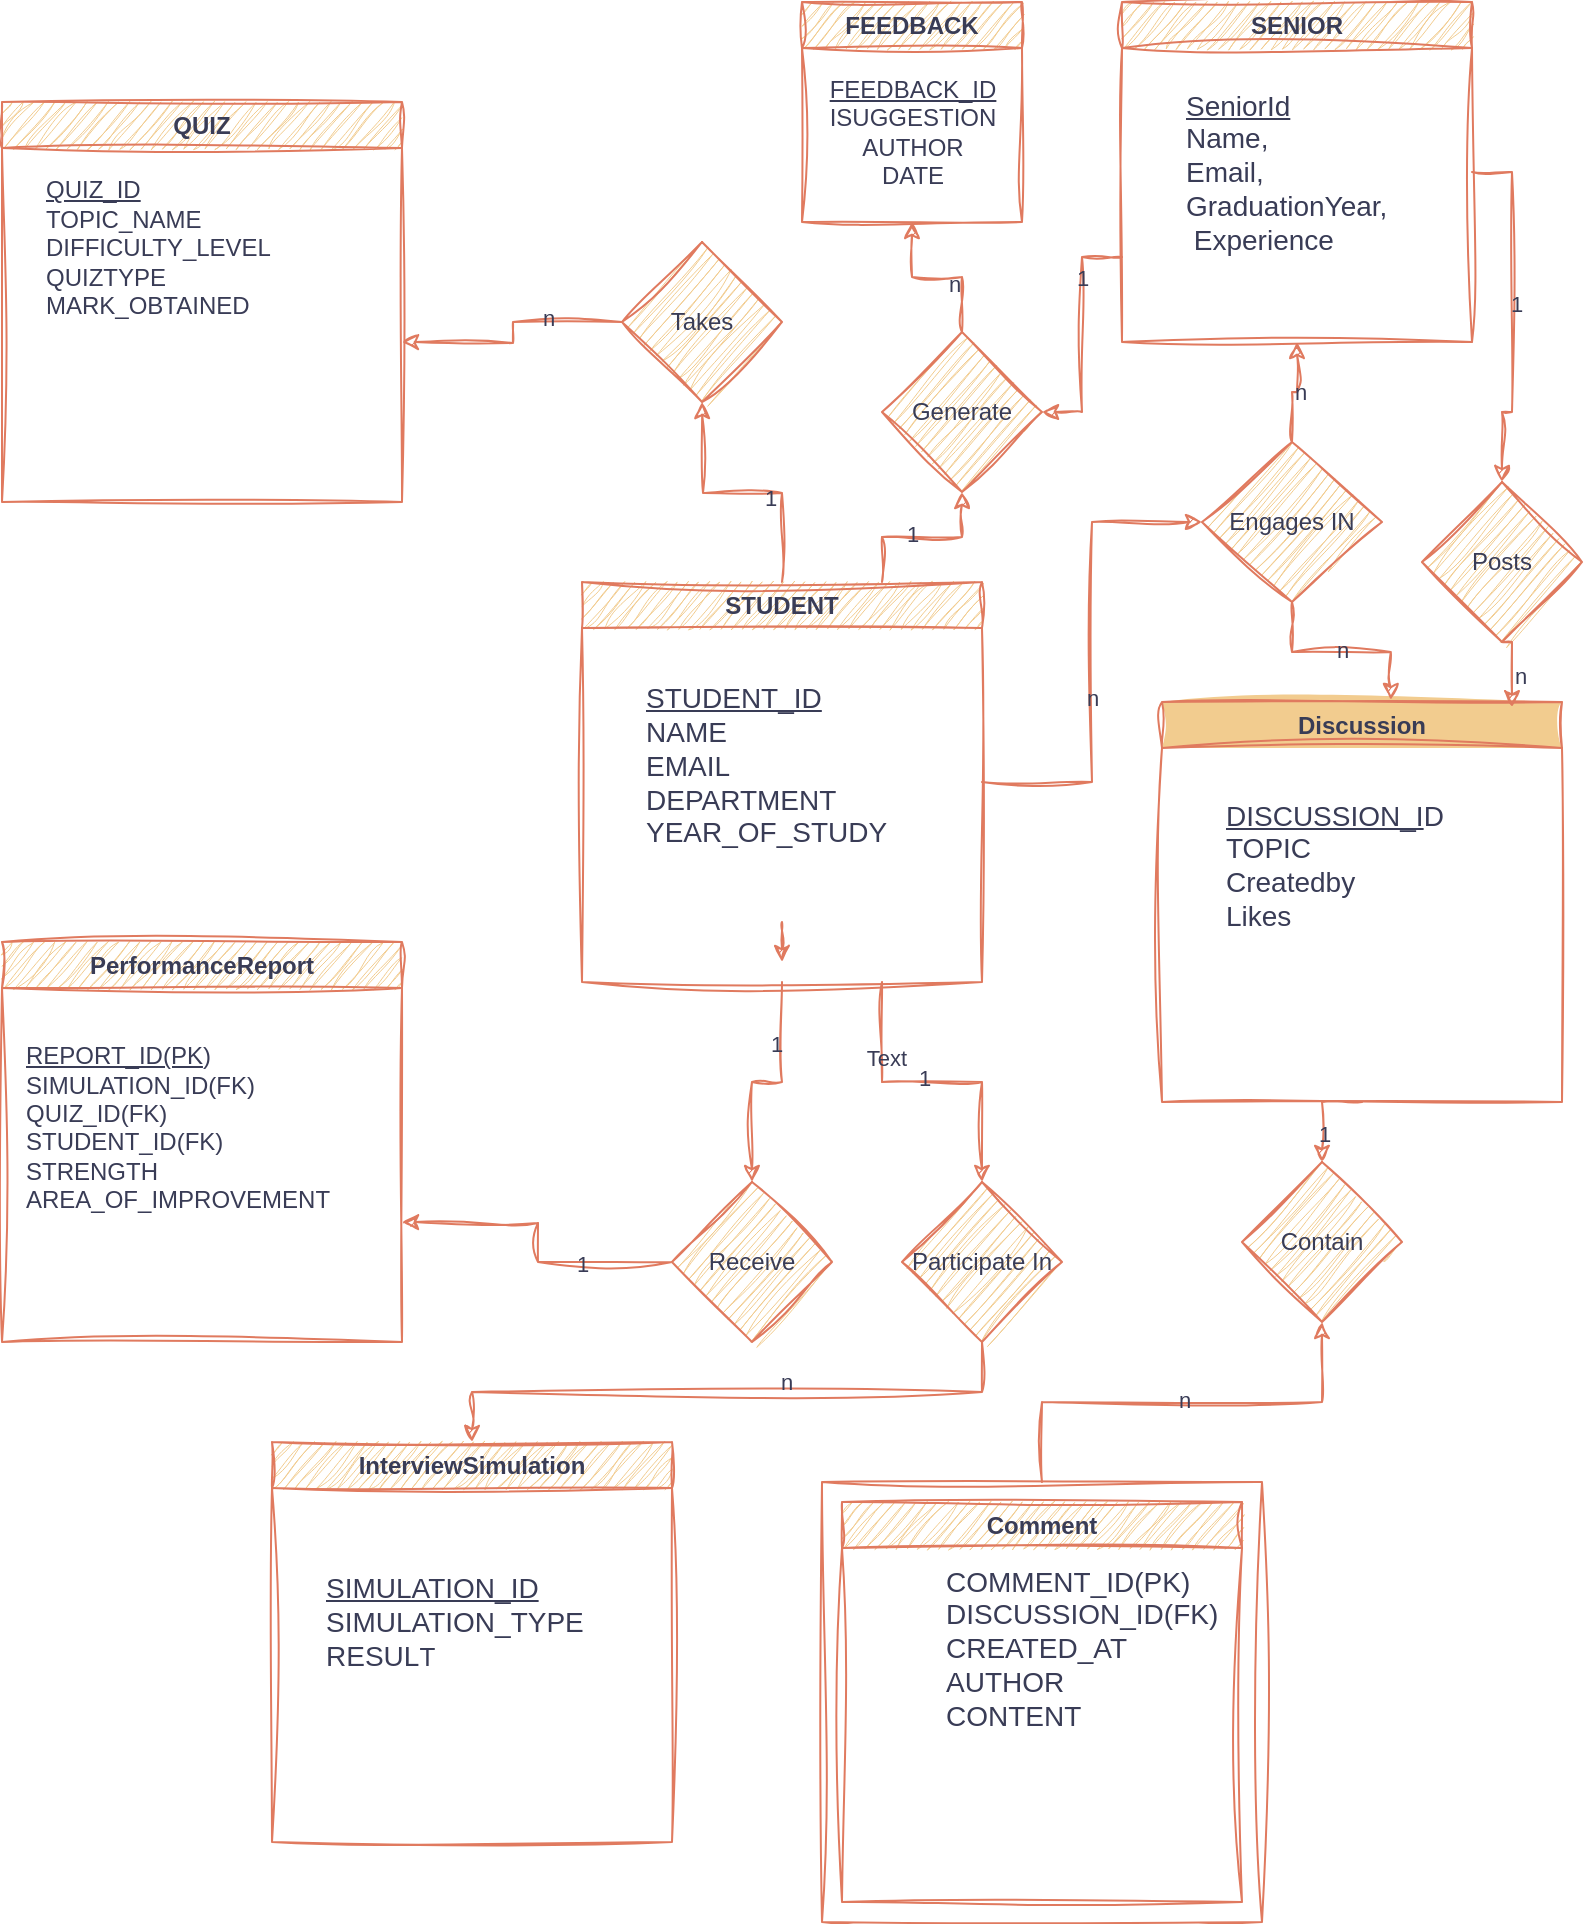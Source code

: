 <mxfile version="24.7.12">
  <diagram name="Page-1" id="dZ9XBWdYHqkn1CSvwAAR">
    <mxGraphModel dx="1945" dy="763" grid="0" gridSize="10" guides="0" tooltips="1" connect="1" arrows="1" fold="1" page="0" pageScale="1" pageWidth="850" pageHeight="1100" math="0" shadow="0">
      <root>
        <mxCell id="0" />
        <mxCell id="1" parent="0" />
        <mxCell id="OT3kzKYF2vSb8uT-g46G-15" style="edgeStyle=orthogonalEdgeStyle;rounded=0;orthogonalLoop=1;jettySize=auto;html=1;labelBackgroundColor=none;strokeColor=#E07A5F;fontColor=default;sketch=1;curveFitting=1;jiggle=2;" edge="1" parent="1" source="OT3kzKYF2vSb8uT-g46G-3">
          <mxGeometry relative="1" as="geometry">
            <mxPoint x="400.0" y="220" as="targetPoint" />
          </mxGeometry>
        </mxCell>
        <mxCell id="OT3kzKYF2vSb8uT-g46G-18" value="1" style="edgeLabel;html=1;align=center;verticalAlign=middle;resizable=0;points=[];labelBackgroundColor=none;fontColor=#393C56;sketch=1;curveFitting=1;jiggle=2;" vertex="1" connectable="0" parent="OT3kzKYF2vSb8uT-g46G-15">
          <mxGeometry x="-0.218" y="2" relative="1" as="geometry">
            <mxPoint as="offset" />
          </mxGeometry>
        </mxCell>
        <mxCell id="OT3kzKYF2vSb8uT-g46G-21" style="edgeStyle=orthogonalEdgeStyle;rounded=0;orthogonalLoop=1;jettySize=auto;html=1;entryX=0;entryY=0.5;entryDx=0;entryDy=0;labelBackgroundColor=none;strokeColor=#E07A5F;fontColor=default;sketch=1;curveFitting=1;jiggle=2;" edge="1" parent="1" source="OT3kzKYF2vSb8uT-g46G-3" target="OT3kzKYF2vSb8uT-g46G-22">
          <mxGeometry relative="1" as="geometry">
            <mxPoint x="600" y="280" as="targetPoint" />
          </mxGeometry>
        </mxCell>
        <mxCell id="OT3kzKYF2vSb8uT-g46G-26" value="n" style="edgeLabel;html=1;align=center;verticalAlign=middle;resizable=0;points=[];labelBackgroundColor=none;fontColor=#393C56;sketch=1;curveFitting=1;jiggle=2;" vertex="1" connectable="0" parent="OT3kzKYF2vSb8uT-g46G-21">
          <mxGeometry x="-0.192" relative="1" as="geometry">
            <mxPoint as="offset" />
          </mxGeometry>
        </mxCell>
        <mxCell id="OT3kzKYF2vSb8uT-g46G-33" style="edgeStyle=orthogonalEdgeStyle;rounded=0;orthogonalLoop=1;jettySize=auto;html=1;exitX=0.5;exitY=1;exitDx=0;exitDy=0;entryX=0.5;entryY=0;entryDx=0;entryDy=0;labelBackgroundColor=none;strokeColor=#E07A5F;fontColor=default;sketch=1;curveFitting=1;jiggle=2;" edge="1" parent="1" source="OT3kzKYF2vSb8uT-g46G-3" target="OT3kzKYF2vSb8uT-g46G-32">
          <mxGeometry relative="1" as="geometry" />
        </mxCell>
        <mxCell id="OT3kzKYF2vSb8uT-g46G-35" value="1" style="edgeLabel;html=1;align=center;verticalAlign=middle;resizable=0;points=[];labelBackgroundColor=none;fontColor=#393C56;sketch=1;curveFitting=1;jiggle=2;" vertex="1" connectable="0" parent="OT3kzKYF2vSb8uT-g46G-33">
          <mxGeometry x="-0.465" y="-3" relative="1" as="geometry">
            <mxPoint as="offset" />
          </mxGeometry>
        </mxCell>
        <mxCell id="OT3kzKYF2vSb8uT-g46G-56" style="edgeStyle=orthogonalEdgeStyle;rounded=0;orthogonalLoop=1;jettySize=auto;html=1;exitX=0.75;exitY=1;exitDx=0;exitDy=0;entryX=0.5;entryY=0;entryDx=0;entryDy=0;labelBackgroundColor=none;strokeColor=#E07A5F;fontColor=default;sketch=1;curveFitting=1;jiggle=2;" edge="1" parent="1" source="OT3kzKYF2vSb8uT-g46G-3" target="OT3kzKYF2vSb8uT-g46G-55">
          <mxGeometry relative="1" as="geometry" />
        </mxCell>
        <mxCell id="OT3kzKYF2vSb8uT-g46G-59" value="1" style="edgeLabel;html=1;align=center;verticalAlign=middle;resizable=0;points=[];labelBackgroundColor=none;fontColor=#393C56;sketch=1;curveFitting=1;jiggle=2;" vertex="1" connectable="0" parent="OT3kzKYF2vSb8uT-g46G-56">
          <mxGeometry x="-0.063" y="2" relative="1" as="geometry">
            <mxPoint as="offset" />
          </mxGeometry>
        </mxCell>
        <mxCell id="OT3kzKYF2vSb8uT-g46G-91" value="Text" style="edgeLabel;html=1;align=center;verticalAlign=middle;resizable=0;points=[];labelBackgroundColor=none;fontColor=#393C56;sketch=1;curveFitting=1;jiggle=2;" vertex="1" connectable="0" parent="OT3kzKYF2vSb8uT-g46G-56">
          <mxGeometry x="-0.498" y="2" relative="1" as="geometry">
            <mxPoint as="offset" />
          </mxGeometry>
        </mxCell>
        <mxCell id="OT3kzKYF2vSb8uT-g46G-89" style="edgeStyle=orthogonalEdgeStyle;rounded=0;orthogonalLoop=1;jettySize=auto;html=1;exitX=0.75;exitY=0;exitDx=0;exitDy=0;entryX=0.5;entryY=1;entryDx=0;entryDy=0;labelBackgroundColor=none;strokeColor=#E07A5F;fontColor=default;sketch=1;curveFitting=1;jiggle=2;" edge="1" parent="1" source="OT3kzKYF2vSb8uT-g46G-3" target="OT3kzKYF2vSb8uT-g46G-75">
          <mxGeometry relative="1" as="geometry" />
        </mxCell>
        <mxCell id="OT3kzKYF2vSb8uT-g46G-90" value="1" style="edgeLabel;html=1;align=center;verticalAlign=middle;resizable=0;points=[];labelBackgroundColor=none;fontColor=#393C56;sketch=1;curveFitting=1;jiggle=2;" vertex="1" connectable="0" parent="OT3kzKYF2vSb8uT-g46G-89">
          <mxGeometry x="-0.129" y="2" relative="1" as="geometry">
            <mxPoint as="offset" />
          </mxGeometry>
        </mxCell>
        <mxCell id="OT3kzKYF2vSb8uT-g46G-3" value="STUDENT" style="swimlane;whiteSpace=wrap;html=1;labelBackgroundColor=none;fillColor=#F2CC8F;strokeColor=#E07A5F;fontColor=#393C56;sketch=1;curveFitting=1;jiggle=2;" vertex="1" parent="1">
          <mxGeometry x="340" y="310" width="200" height="200" as="geometry">
            <mxRectangle x="160" y="50" width="100" height="30" as="alternateBounds" />
          </mxGeometry>
        </mxCell>
        <mxCell id="OT3kzKYF2vSb8uT-g46G-10" style="edgeStyle=orthogonalEdgeStyle;rounded=0;orthogonalLoop=1;jettySize=auto;html=1;labelBackgroundColor=none;strokeColor=#E07A5F;fontColor=default;sketch=1;curveFitting=1;jiggle=2;" edge="1" parent="OT3kzKYF2vSb8uT-g46G-3" source="OT3kzKYF2vSb8uT-g46G-4">
          <mxGeometry relative="1" as="geometry">
            <mxPoint x="100" y="190" as="targetPoint" />
          </mxGeometry>
        </mxCell>
        <mxCell id="OT3kzKYF2vSb8uT-g46G-4" value="&lt;p style=&quot;font-size: 14px;&quot;&gt;&lt;font style=&quot;font-size: 14px;&quot;&gt;&lt;u&gt;STUDENT_ID&lt;/u&gt;&lt;br&gt;&lt;/font&gt;&lt;font style=&quot;font-size: 14px;&quot;&gt;NAME&lt;br&gt;&lt;/font&gt;&lt;font style=&quot;font-size: 14px;&quot;&gt;EMAIL&lt;br&gt;&lt;/font&gt;&lt;font style=&quot;font-size: 14px;&quot;&gt;DEPARTMENT&lt;br&gt;&lt;/font&gt;&lt;font style=&quot;font-size: 14px;&quot;&gt;YEAR_OF_STUDY&lt;/font&gt;&lt;/p&gt;&lt;div style=&quot;font-size: 14px;&quot;&gt;&lt;div&gt;&lt;br&gt;&lt;/div&gt;&lt;/div&gt;" style="text;html=1;align=left;verticalAlign=middle;resizable=0;points=[];autosize=1;strokeColor=none;fillColor=none;labelBackgroundColor=none;fontColor=#393C56;sketch=1;curveFitting=1;jiggle=2;" vertex="1" parent="OT3kzKYF2vSb8uT-g46G-3">
          <mxGeometry x="30" y="30" width="140" height="140" as="geometry" />
        </mxCell>
        <mxCell id="OT3kzKYF2vSb8uT-g46G-51" style="edgeStyle=orthogonalEdgeStyle;rounded=0;orthogonalLoop=1;jettySize=auto;html=1;exitX=1;exitY=0.5;exitDx=0;exitDy=0;labelBackgroundColor=none;strokeColor=#E07A5F;fontColor=default;sketch=1;curveFitting=1;jiggle=2;" edge="1" parent="1" source="OT3kzKYF2vSb8uT-g46G-5" target="OT3kzKYF2vSb8uT-g46G-50">
          <mxGeometry relative="1" as="geometry" />
        </mxCell>
        <mxCell id="OT3kzKYF2vSb8uT-g46G-53" value="1" style="edgeLabel;html=1;align=center;verticalAlign=middle;resizable=0;points=[];labelBackgroundColor=none;fontColor=#393C56;sketch=1;curveFitting=1;jiggle=2;" vertex="1" connectable="0" parent="OT3kzKYF2vSb8uT-g46G-51">
          <mxGeometry x="-0.042" y="2" relative="1" as="geometry">
            <mxPoint as="offset" />
          </mxGeometry>
        </mxCell>
        <mxCell id="OT3kzKYF2vSb8uT-g46G-82" style="edgeStyle=orthogonalEdgeStyle;rounded=0;orthogonalLoop=1;jettySize=auto;html=1;exitX=0;exitY=0.75;exitDx=0;exitDy=0;labelBackgroundColor=none;strokeColor=#E07A5F;fontColor=default;sketch=1;curveFitting=1;jiggle=2;" edge="1" parent="1" source="OT3kzKYF2vSb8uT-g46G-5" target="OT3kzKYF2vSb8uT-g46G-75">
          <mxGeometry relative="1" as="geometry" />
        </mxCell>
        <mxCell id="OT3kzKYF2vSb8uT-g46G-86" value="1" style="edgeLabel;html=1;align=center;verticalAlign=middle;resizable=0;points=[];labelBackgroundColor=none;fontColor=#393C56;sketch=1;curveFitting=1;jiggle=2;" vertex="1" connectable="0" parent="OT3kzKYF2vSb8uT-g46G-82">
          <mxGeometry x="-0.486" relative="1" as="geometry">
            <mxPoint as="offset" />
          </mxGeometry>
        </mxCell>
        <mxCell id="OT3kzKYF2vSb8uT-g46G-5" value="SENIOR" style="swimlane;whiteSpace=wrap;html=1;startSize=23;labelBackgroundColor=none;fillColor=#F2CC8F;strokeColor=#E07A5F;fontColor=#393C56;sketch=1;curveFitting=1;jiggle=2;" vertex="1" parent="1">
          <mxGeometry x="610" y="20" width="175" height="170" as="geometry" />
        </mxCell>
        <mxCell id="OT3kzKYF2vSb8uT-g46G-63" value="&lt;div&gt;&lt;font style=&quot;font-size: 14px;&quot;&gt;&lt;u&gt;SeniorId&lt;/u&gt;&lt;/font&gt;&lt;/div&gt;&lt;font style=&quot;font-size: 14px;&quot;&gt;Name,&amp;nbsp;&lt;/font&gt;&lt;div style=&quot;font-size: 14px;&quot;&gt;&lt;font style=&quot;font-size: 14px;&quot;&gt;Email,&amp;nbsp;&lt;/font&gt;&lt;div style=&quot;&quot;&gt;&lt;font style=&quot;font-size: 14px;&quot;&gt;GraduationYear,&lt;/font&gt;&lt;div style=&quot;&quot;&gt;&lt;font style=&quot;font-size: 14px;&quot;&gt;&amp;nbsp;Experience&lt;/font&gt;&lt;/div&gt;&lt;/div&gt;&lt;/div&gt;" style="text;html=1;align=left;verticalAlign=middle;resizable=0;points=[];autosize=1;strokeColor=none;fillColor=none;labelBackgroundColor=none;fontColor=#393C56;sketch=1;curveFitting=1;jiggle=2;" vertex="1" parent="OT3kzKYF2vSb8uT-g46G-5">
          <mxGeometry x="30" y="35" width="120" height="100" as="geometry" />
        </mxCell>
        <mxCell id="OT3kzKYF2vSb8uT-g46G-6" value="InterviewSimulation" style="swimlane;whiteSpace=wrap;html=1;labelBackgroundColor=none;fillColor=#F2CC8F;strokeColor=#E07A5F;fontColor=#393C56;sketch=1;curveFitting=1;jiggle=2;" vertex="1" parent="1">
          <mxGeometry x="185" y="740" width="200" height="200" as="geometry" />
        </mxCell>
        <mxCell id="OT3kzKYF2vSb8uT-g46G-67" value="&lt;font style=&quot;font-size: 14px;&quot;&gt;&lt;u&gt;SIMULATION_ID&lt;/u&gt;&lt;/font&gt;&lt;div style=&quot;font-size: 14px;&quot;&gt;&lt;font style=&quot;font-size: 14px;&quot;&gt;SIMULATION_TYPE&lt;/font&gt;&lt;/div&gt;&lt;div style=&quot;font-size: 14px;&quot;&gt;&lt;font style=&quot;font-size: 14px;&quot;&gt;RESUL&lt;/font&gt;&lt;span style=&quot;font-size: 13px;&quot;&gt;T&lt;/span&gt;&lt;/div&gt;" style="text;html=1;align=left;verticalAlign=middle;resizable=0;points=[];autosize=1;strokeColor=none;fillColor=none;labelBackgroundColor=none;fontColor=#393C56;sketch=1;curveFitting=1;jiggle=2;" vertex="1" parent="OT3kzKYF2vSb8uT-g46G-6">
          <mxGeometry x="25" y="60" width="150" height="60" as="geometry" />
        </mxCell>
        <mxCell id="OT3kzKYF2vSb8uT-g46G-8" value="QUIZ" style="swimlane;whiteSpace=wrap;html=1;labelBackgroundColor=none;fillColor=#F2CC8F;strokeColor=#E07A5F;fontColor=#393C56;sketch=1;curveFitting=1;jiggle=2;" vertex="1" parent="1">
          <mxGeometry x="50" y="70" width="200" height="200" as="geometry" />
        </mxCell>
        <mxCell id="OT3kzKYF2vSb8uT-g46G-68" value="&lt;u&gt;QUIZ_ID&lt;/u&gt;&lt;div&gt;TOPIC_NAME&lt;/div&gt;&lt;div&gt;DIFFICULTY_LEVEL&lt;/div&gt;&lt;div&gt;QUIZTYPE&lt;/div&gt;&lt;div&gt;MARK_OBTAINED&lt;/div&gt;&lt;div&gt;&lt;br&gt;&lt;/div&gt;" style="text;html=1;align=left;verticalAlign=middle;resizable=0;points=[];autosize=1;strokeColor=none;fillColor=none;labelBackgroundColor=none;fontColor=#393C56;sketch=1;curveFitting=1;jiggle=2;" vertex="1" parent="OT3kzKYF2vSb8uT-g46G-8">
          <mxGeometry x="20" y="30" width="140" height="100" as="geometry" />
        </mxCell>
        <mxCell id="OT3kzKYF2vSb8uT-g46G-11" value="Comment" style="swimlane;whiteSpace=wrap;html=1;labelBackgroundColor=none;fillColor=#F2CC8F;strokeColor=#E07A5F;fontColor=#393C56;sketch=1;curveFitting=1;jiggle=2;" vertex="1" parent="1">
          <mxGeometry x="470" y="770" width="200" height="200" as="geometry" />
        </mxCell>
        <mxCell id="OT3kzKYF2vSb8uT-g46G-12" value="PerformanceReport" style="swimlane;whiteSpace=wrap;html=1;labelBackgroundColor=none;fillColor=#F2CC8F;strokeColor=#E07A5F;fontColor=#393C56;sketch=1;curveFitting=1;jiggle=2;" vertex="1" parent="1">
          <mxGeometry x="50" y="490" width="200" height="200" as="geometry" />
        </mxCell>
        <mxCell id="OT3kzKYF2vSb8uT-g46G-69" value="&lt;u&gt;REPORT_ID(PK&lt;/u&gt;)&lt;div&gt;SIMULATION_ID(FK)&lt;/div&gt;&lt;div&gt;QUIZ_ID(FK)&lt;/div&gt;&lt;div&gt;STUDENT_ID(FK)&lt;/div&gt;&lt;div&gt;STRENGTH&lt;/div&gt;&lt;div&gt;AREA_OF_IMPROVEMENT&lt;/div&gt;&lt;div&gt;&lt;br&gt;&lt;/div&gt;" style="text;html=1;align=left;verticalAlign=middle;resizable=0;points=[];autosize=1;strokeColor=none;fillColor=none;labelBackgroundColor=none;fontColor=#393C56;sketch=1;curveFitting=1;jiggle=2;" vertex="1" parent="OT3kzKYF2vSb8uT-g46G-12">
          <mxGeometry x="10" y="45" width="180" height="110" as="geometry" />
        </mxCell>
        <mxCell id="OT3kzKYF2vSb8uT-g46G-17" style="edgeStyle=orthogonalEdgeStyle;rounded=0;orthogonalLoop=1;jettySize=auto;html=1;labelBackgroundColor=none;strokeColor=#E07A5F;fontColor=default;sketch=1;curveFitting=1;jiggle=2;" edge="1" parent="1" source="OT3kzKYF2vSb8uT-g46G-16">
          <mxGeometry relative="1" as="geometry">
            <mxPoint x="250" y="190" as="targetPoint" />
          </mxGeometry>
        </mxCell>
        <mxCell id="OT3kzKYF2vSb8uT-g46G-19" value="n" style="edgeLabel;html=1;align=center;verticalAlign=middle;resizable=0;points=[];labelBackgroundColor=none;fontColor=#393C56;sketch=1;curveFitting=1;jiggle=2;" vertex="1" connectable="0" parent="OT3kzKYF2vSb8uT-g46G-17">
          <mxGeometry x="-0.39" y="-2" relative="1" as="geometry">
            <mxPoint as="offset" />
          </mxGeometry>
        </mxCell>
        <mxCell id="OT3kzKYF2vSb8uT-g46G-16" value="Takes" style="rhombus;whiteSpace=wrap;html=1;labelBackgroundColor=none;fillColor=#F2CC8F;strokeColor=#E07A5F;fontColor=#393C56;sketch=1;curveFitting=1;jiggle=2;" vertex="1" parent="1">
          <mxGeometry x="360" y="140" width="80" height="80" as="geometry" />
        </mxCell>
        <mxCell id="OT3kzKYF2vSb8uT-g46G-49" style="edgeStyle=orthogonalEdgeStyle;rounded=0;orthogonalLoop=1;jettySize=auto;html=1;exitX=0.5;exitY=1;exitDx=0;exitDy=0;entryX=0.5;entryY=0;entryDx=0;entryDy=0;labelBackgroundColor=none;strokeColor=#E07A5F;fontColor=default;sketch=1;curveFitting=1;jiggle=2;" edge="1" parent="1" source="OT3kzKYF2vSb8uT-g46G-20" target="OT3kzKYF2vSb8uT-g46G-39">
          <mxGeometry relative="1" as="geometry" />
        </mxCell>
        <mxCell id="OT3kzKYF2vSb8uT-g46G-61" value="1" style="edgeLabel;html=1;align=center;verticalAlign=middle;resizable=0;points=[];labelBackgroundColor=none;fontColor=#393C56;sketch=1;curveFitting=1;jiggle=2;" vertex="1" connectable="0" parent="OT3kzKYF2vSb8uT-g46G-49">
          <mxGeometry x="0.398" y="1" relative="1" as="geometry">
            <mxPoint y="1" as="offset" />
          </mxGeometry>
        </mxCell>
        <mxCell id="OT3kzKYF2vSb8uT-g46G-20" value="Discussion" style="swimlane;whiteSpace=wrap;html=1;fillStyle=solid;fillColor=#F2CC8F;strokeColor=#E07A5F;labelBackgroundColor=none;fontColor=#393C56;sketch=1;curveFitting=1;jiggle=2;" vertex="1" parent="1">
          <mxGeometry x="630" y="370" width="200" height="200" as="geometry" />
        </mxCell>
        <mxCell id="OT3kzKYF2vSb8uT-g46G-65" value="&lt;font style=&quot;font-size: 14px;&quot;&gt;&lt;u style=&quot;&quot;&gt;DISCUSSION_I&lt;/u&gt;D&lt;/font&gt;&lt;div style=&quot;font-size: 14px;&quot;&gt;&lt;font style=&quot;font-size: 14px;&quot;&gt;TOPIC&lt;br&gt;&lt;/font&gt;&lt;div style=&quot;&quot;&gt;&lt;font style=&quot;font-size: 14px;&quot;&gt;Createdby&lt;/font&gt;&lt;/div&gt;&lt;div style=&quot;&quot;&gt;&lt;font style=&quot;font-size: 14px;&quot;&gt;Likes&lt;/font&gt;&lt;/div&gt;&lt;div&gt;&lt;br&gt;&lt;/div&gt;&lt;/div&gt;" style="text;html=1;align=left;verticalAlign=middle;resizable=0;points=[];autosize=1;strokeColor=none;fillColor=none;labelBackgroundColor=none;fontColor=#393C56;sketch=1;curveFitting=1;jiggle=2;" vertex="1" parent="OT3kzKYF2vSb8uT-g46G-20">
          <mxGeometry x="30" y="40" width="130" height="100" as="geometry" />
        </mxCell>
        <mxCell id="OT3kzKYF2vSb8uT-g46G-24" style="edgeStyle=orthogonalEdgeStyle;rounded=0;orthogonalLoop=1;jettySize=auto;html=1;exitX=0.5;exitY=0;exitDx=0;exitDy=0;entryX=0.5;entryY=1;entryDx=0;entryDy=0;labelBackgroundColor=none;strokeColor=#E07A5F;fontColor=default;sketch=1;curveFitting=1;jiggle=2;" edge="1" parent="1" source="OT3kzKYF2vSb8uT-g46G-22" target="OT3kzKYF2vSb8uT-g46G-5">
          <mxGeometry relative="1" as="geometry" />
        </mxCell>
        <mxCell id="OT3kzKYF2vSb8uT-g46G-27" value="n" style="edgeLabel;html=1;align=center;verticalAlign=middle;resizable=0;points=[];labelBackgroundColor=none;fontColor=#393C56;sketch=1;curveFitting=1;jiggle=2;" vertex="1" connectable="0" parent="OT3kzKYF2vSb8uT-g46G-24">
          <mxGeometry x="0.051" y="-1" relative="1" as="geometry">
            <mxPoint as="offset" />
          </mxGeometry>
        </mxCell>
        <mxCell id="OT3kzKYF2vSb8uT-g46G-22" value="Engages IN" style="rhombus;whiteSpace=wrap;html=1;labelBackgroundColor=none;fillColor=#F2CC8F;strokeColor=#E07A5F;fontColor=#393C56;sketch=1;curveFitting=1;jiggle=2;" vertex="1" parent="1">
          <mxGeometry x="650" y="240" width="90" height="80" as="geometry" />
        </mxCell>
        <mxCell id="OT3kzKYF2vSb8uT-g46G-25" style="edgeStyle=orthogonalEdgeStyle;rounded=0;orthogonalLoop=1;jettySize=auto;html=1;exitX=0.5;exitY=1;exitDx=0;exitDy=0;entryX=0.572;entryY=-0.005;entryDx=0;entryDy=0;entryPerimeter=0;labelBackgroundColor=none;strokeColor=#E07A5F;fontColor=default;sketch=1;curveFitting=1;jiggle=2;" edge="1" parent="1" source="OT3kzKYF2vSb8uT-g46G-22" target="OT3kzKYF2vSb8uT-g46G-20">
          <mxGeometry relative="1" as="geometry" />
        </mxCell>
        <mxCell id="OT3kzKYF2vSb8uT-g46G-28" value="n" style="edgeLabel;html=1;align=center;verticalAlign=middle;resizable=0;points=[];labelBackgroundColor=none;fontColor=#393C56;sketch=1;curveFitting=1;jiggle=2;" vertex="1" connectable="0" parent="OT3kzKYF2vSb8uT-g46G-25">
          <mxGeometry x="0.016" y="1" relative="1" as="geometry">
            <mxPoint as="offset" />
          </mxGeometry>
        </mxCell>
        <mxCell id="OT3kzKYF2vSb8uT-g46G-34" style="edgeStyle=orthogonalEdgeStyle;rounded=0;orthogonalLoop=1;jettySize=auto;html=1;exitX=0;exitY=0.5;exitDx=0;exitDy=0;labelBackgroundColor=none;strokeColor=#E07A5F;fontColor=default;sketch=1;curveFitting=1;jiggle=2;" edge="1" parent="1" source="OT3kzKYF2vSb8uT-g46G-32">
          <mxGeometry relative="1" as="geometry">
            <mxPoint x="250.0" y="630" as="targetPoint" />
          </mxGeometry>
        </mxCell>
        <mxCell id="OT3kzKYF2vSb8uT-g46G-38" value="1" style="edgeLabel;html=1;align=center;verticalAlign=middle;resizable=0;points=[];labelBackgroundColor=none;fontColor=#393C56;sketch=1;curveFitting=1;jiggle=2;" vertex="1" connectable="0" parent="OT3kzKYF2vSb8uT-g46G-34">
          <mxGeometry x="-0.416" y="1" relative="1" as="geometry">
            <mxPoint as="offset" />
          </mxGeometry>
        </mxCell>
        <mxCell id="OT3kzKYF2vSb8uT-g46G-32" value="Receive" style="rhombus;whiteSpace=wrap;html=1;labelBackgroundColor=none;fillColor=#F2CC8F;strokeColor=#E07A5F;fontColor=#393C56;sketch=1;curveFitting=1;jiggle=2;" vertex="1" parent="1">
          <mxGeometry x="385" y="610" width="80" height="80" as="geometry" />
        </mxCell>
        <mxCell id="OT3kzKYF2vSb8uT-g46G-48" style="edgeStyle=orthogonalEdgeStyle;rounded=0;orthogonalLoop=1;jettySize=auto;html=1;labelBackgroundColor=none;strokeColor=#E07A5F;fontColor=default;sketch=1;curveFitting=1;jiggle=2;" edge="1" parent="1" source="OT3kzKYF2vSb8uT-g46G-40" target="OT3kzKYF2vSb8uT-g46G-39">
          <mxGeometry relative="1" as="geometry" />
        </mxCell>
        <mxCell id="OT3kzKYF2vSb8uT-g46G-62" value="n" style="edgeLabel;html=1;align=center;verticalAlign=middle;resizable=0;points=[];labelBackgroundColor=none;fontColor=#393C56;sketch=1;curveFitting=1;jiggle=2;" vertex="1" connectable="0" parent="OT3kzKYF2vSb8uT-g46G-48">
          <mxGeometry x="0.011" y="1" relative="1" as="geometry">
            <mxPoint as="offset" />
          </mxGeometry>
        </mxCell>
        <mxCell id="OT3kzKYF2vSb8uT-g46G-40" value="" style="whiteSpace=wrap;html=1;aspect=fixed;fillColor=none;align=left;labelBackgroundColor=none;strokeColor=#E07A5F;fontColor=#393C56;sketch=1;curveFitting=1;jiggle=2;" vertex="1" parent="1">
          <mxGeometry x="460" y="760" width="220" height="220" as="geometry" />
        </mxCell>
        <mxCell id="OT3kzKYF2vSb8uT-g46G-39" value="Contain" style="rhombus;whiteSpace=wrap;html=1;labelBackgroundColor=none;fillColor=#F2CC8F;strokeColor=#E07A5F;fontColor=#393C56;sketch=1;curveFitting=1;jiggle=2;" vertex="1" parent="1">
          <mxGeometry x="670" y="600" width="80" height="80" as="geometry" />
        </mxCell>
        <mxCell id="OT3kzKYF2vSb8uT-g46G-50" value="Posts" style="rhombus;whiteSpace=wrap;html=1;labelBackgroundColor=none;fillColor=#F2CC8F;strokeColor=#E07A5F;fontColor=#393C56;sketch=1;curveFitting=1;jiggle=2;" vertex="1" parent="1">
          <mxGeometry x="760" y="260" width="80" height="80" as="geometry" />
        </mxCell>
        <mxCell id="OT3kzKYF2vSb8uT-g46G-52" style="edgeStyle=orthogonalEdgeStyle;rounded=0;orthogonalLoop=1;jettySize=auto;html=1;exitX=0.5;exitY=1;exitDx=0;exitDy=0;entryX=0.875;entryY=0.013;entryDx=0;entryDy=0;entryPerimeter=0;labelBackgroundColor=none;strokeColor=#E07A5F;fontColor=default;sketch=1;curveFitting=1;jiggle=2;" edge="1" parent="1" source="OT3kzKYF2vSb8uT-g46G-50" target="OT3kzKYF2vSb8uT-g46G-20">
          <mxGeometry relative="1" as="geometry" />
        </mxCell>
        <mxCell id="OT3kzKYF2vSb8uT-g46G-54" value="n" style="edgeLabel;html=1;align=center;verticalAlign=middle;resizable=0;points=[];labelBackgroundColor=none;fontColor=#393C56;sketch=1;curveFitting=1;jiggle=2;" vertex="1" connectable="0" parent="OT3kzKYF2vSb8uT-g46G-52">
          <mxGeometry x="0.137" y="4" relative="1" as="geometry">
            <mxPoint as="offset" />
          </mxGeometry>
        </mxCell>
        <mxCell id="OT3kzKYF2vSb8uT-g46G-58" style="edgeStyle=orthogonalEdgeStyle;rounded=0;orthogonalLoop=1;jettySize=auto;html=1;exitX=0.5;exitY=1;exitDx=0;exitDy=0;entryX=0.5;entryY=0;entryDx=0;entryDy=0;labelBackgroundColor=none;strokeColor=#E07A5F;fontColor=default;sketch=1;curveFitting=1;jiggle=2;" edge="1" parent="1" source="OT3kzKYF2vSb8uT-g46G-55" target="OT3kzKYF2vSb8uT-g46G-6">
          <mxGeometry relative="1" as="geometry" />
        </mxCell>
        <mxCell id="OT3kzKYF2vSb8uT-g46G-60" value="n" style="edgeLabel;html=1;align=center;verticalAlign=middle;resizable=0;points=[];labelBackgroundColor=none;fontColor=#393C56;sketch=1;curveFitting=1;jiggle=2;" vertex="1" connectable="0" parent="OT3kzKYF2vSb8uT-g46G-58">
          <mxGeometry x="-0.192" y="-5" relative="1" as="geometry">
            <mxPoint as="offset" />
          </mxGeometry>
        </mxCell>
        <mxCell id="OT3kzKYF2vSb8uT-g46G-55" value="Participate In" style="rhombus;whiteSpace=wrap;html=1;labelBackgroundColor=none;fillColor=#F2CC8F;strokeColor=#E07A5F;fontColor=#393C56;sketch=1;curveFitting=1;jiggle=2;" vertex="1" parent="1">
          <mxGeometry x="500" y="610" width="80" height="80" as="geometry" />
        </mxCell>
        <mxCell id="OT3kzKYF2vSb8uT-g46G-71" value="&lt;font style=&quot;font-size: 14px;&quot;&gt;COMMENT_ID(PK)&lt;/font&gt;&lt;div style=&quot;font-size: 14px;&quot;&gt;&lt;font style=&quot;font-size: 14px;&quot;&gt;DISCUSSION_ID(FK)&lt;/font&gt;&lt;/div&gt;&lt;div style=&quot;font-size: 14px;&quot;&gt;&lt;font style=&quot;font-size: 14px;&quot;&gt;CREATED_AT&lt;/font&gt;&lt;/div&gt;&lt;div style=&quot;font-size: 14px;&quot;&gt;&lt;font style=&quot;font-size: 14px;&quot;&gt;AUTHOR&lt;/font&gt;&lt;/div&gt;&lt;div style=&quot;font-size: 14px;&quot;&gt;&lt;font style=&quot;font-size: 14px;&quot;&gt;CONTENT&lt;/font&gt;&lt;/div&gt;" style="text;html=1;align=left;verticalAlign=middle;whiteSpace=wrap;rounded=0;labelBackgroundColor=none;fontColor=#393C56;sketch=1;curveFitting=1;jiggle=2;" vertex="1" parent="1">
          <mxGeometry x="520" y="830" width="60" height="25" as="geometry" />
        </mxCell>
        <mxCell id="OT3kzKYF2vSb8uT-g46G-74" value="FEEDBACK" style="swimlane;whiteSpace=wrap;html=1;labelBackgroundColor=none;fillColor=#F2CC8F;strokeColor=#E07A5F;fontColor=#393C56;sketch=1;curveFitting=1;jiggle=2;" vertex="1" parent="1">
          <mxGeometry x="450" y="20" width="110" height="110" as="geometry" />
        </mxCell>
        <mxCell id="OT3kzKYF2vSb8uT-g46G-88" value="&lt;u&gt;FEEDBACK_ID&lt;/u&gt;&lt;div&gt;ISUGGESTION&lt;/div&gt;&lt;div&gt;AUTHOR&lt;/div&gt;&lt;div&gt;DATE&lt;/div&gt;" style="text;html=1;align=center;verticalAlign=middle;resizable=0;points=[];autosize=1;strokeColor=none;fillColor=none;labelBackgroundColor=none;fontColor=#393C56;sketch=1;curveFitting=1;jiggle=2;" vertex="1" parent="OT3kzKYF2vSb8uT-g46G-74">
          <mxGeometry y="30" width="110" height="70" as="geometry" />
        </mxCell>
        <mxCell id="OT3kzKYF2vSb8uT-g46G-84" style="edgeStyle=orthogonalEdgeStyle;rounded=0;orthogonalLoop=1;jettySize=auto;html=1;exitX=0.5;exitY=0;exitDx=0;exitDy=0;entryX=0.5;entryY=1;entryDx=0;entryDy=0;labelBackgroundColor=none;strokeColor=#E07A5F;fontColor=default;sketch=1;curveFitting=1;jiggle=2;" edge="1" parent="1" source="OT3kzKYF2vSb8uT-g46G-75" target="OT3kzKYF2vSb8uT-g46G-74">
          <mxGeometry relative="1" as="geometry" />
        </mxCell>
        <mxCell id="OT3kzKYF2vSb8uT-g46G-87" value="n" style="edgeLabel;html=1;align=center;verticalAlign=middle;resizable=0;points=[];labelBackgroundColor=none;fontColor=#393C56;sketch=1;curveFitting=1;jiggle=2;" vertex="1" connectable="0" parent="OT3kzKYF2vSb8uT-g46G-84">
          <mxGeometry x="-0.208" y="3" relative="1" as="geometry">
            <mxPoint as="offset" />
          </mxGeometry>
        </mxCell>
        <mxCell id="OT3kzKYF2vSb8uT-g46G-75" value="Generate" style="rhombus;whiteSpace=wrap;html=1;labelBackgroundColor=none;fillColor=#F2CC8F;strokeColor=#E07A5F;fontColor=#393C56;sketch=1;curveFitting=1;jiggle=2;" vertex="1" parent="1">
          <mxGeometry x="490" y="185" width="80" height="80" as="geometry" />
        </mxCell>
      </root>
    </mxGraphModel>
  </diagram>
</mxfile>
